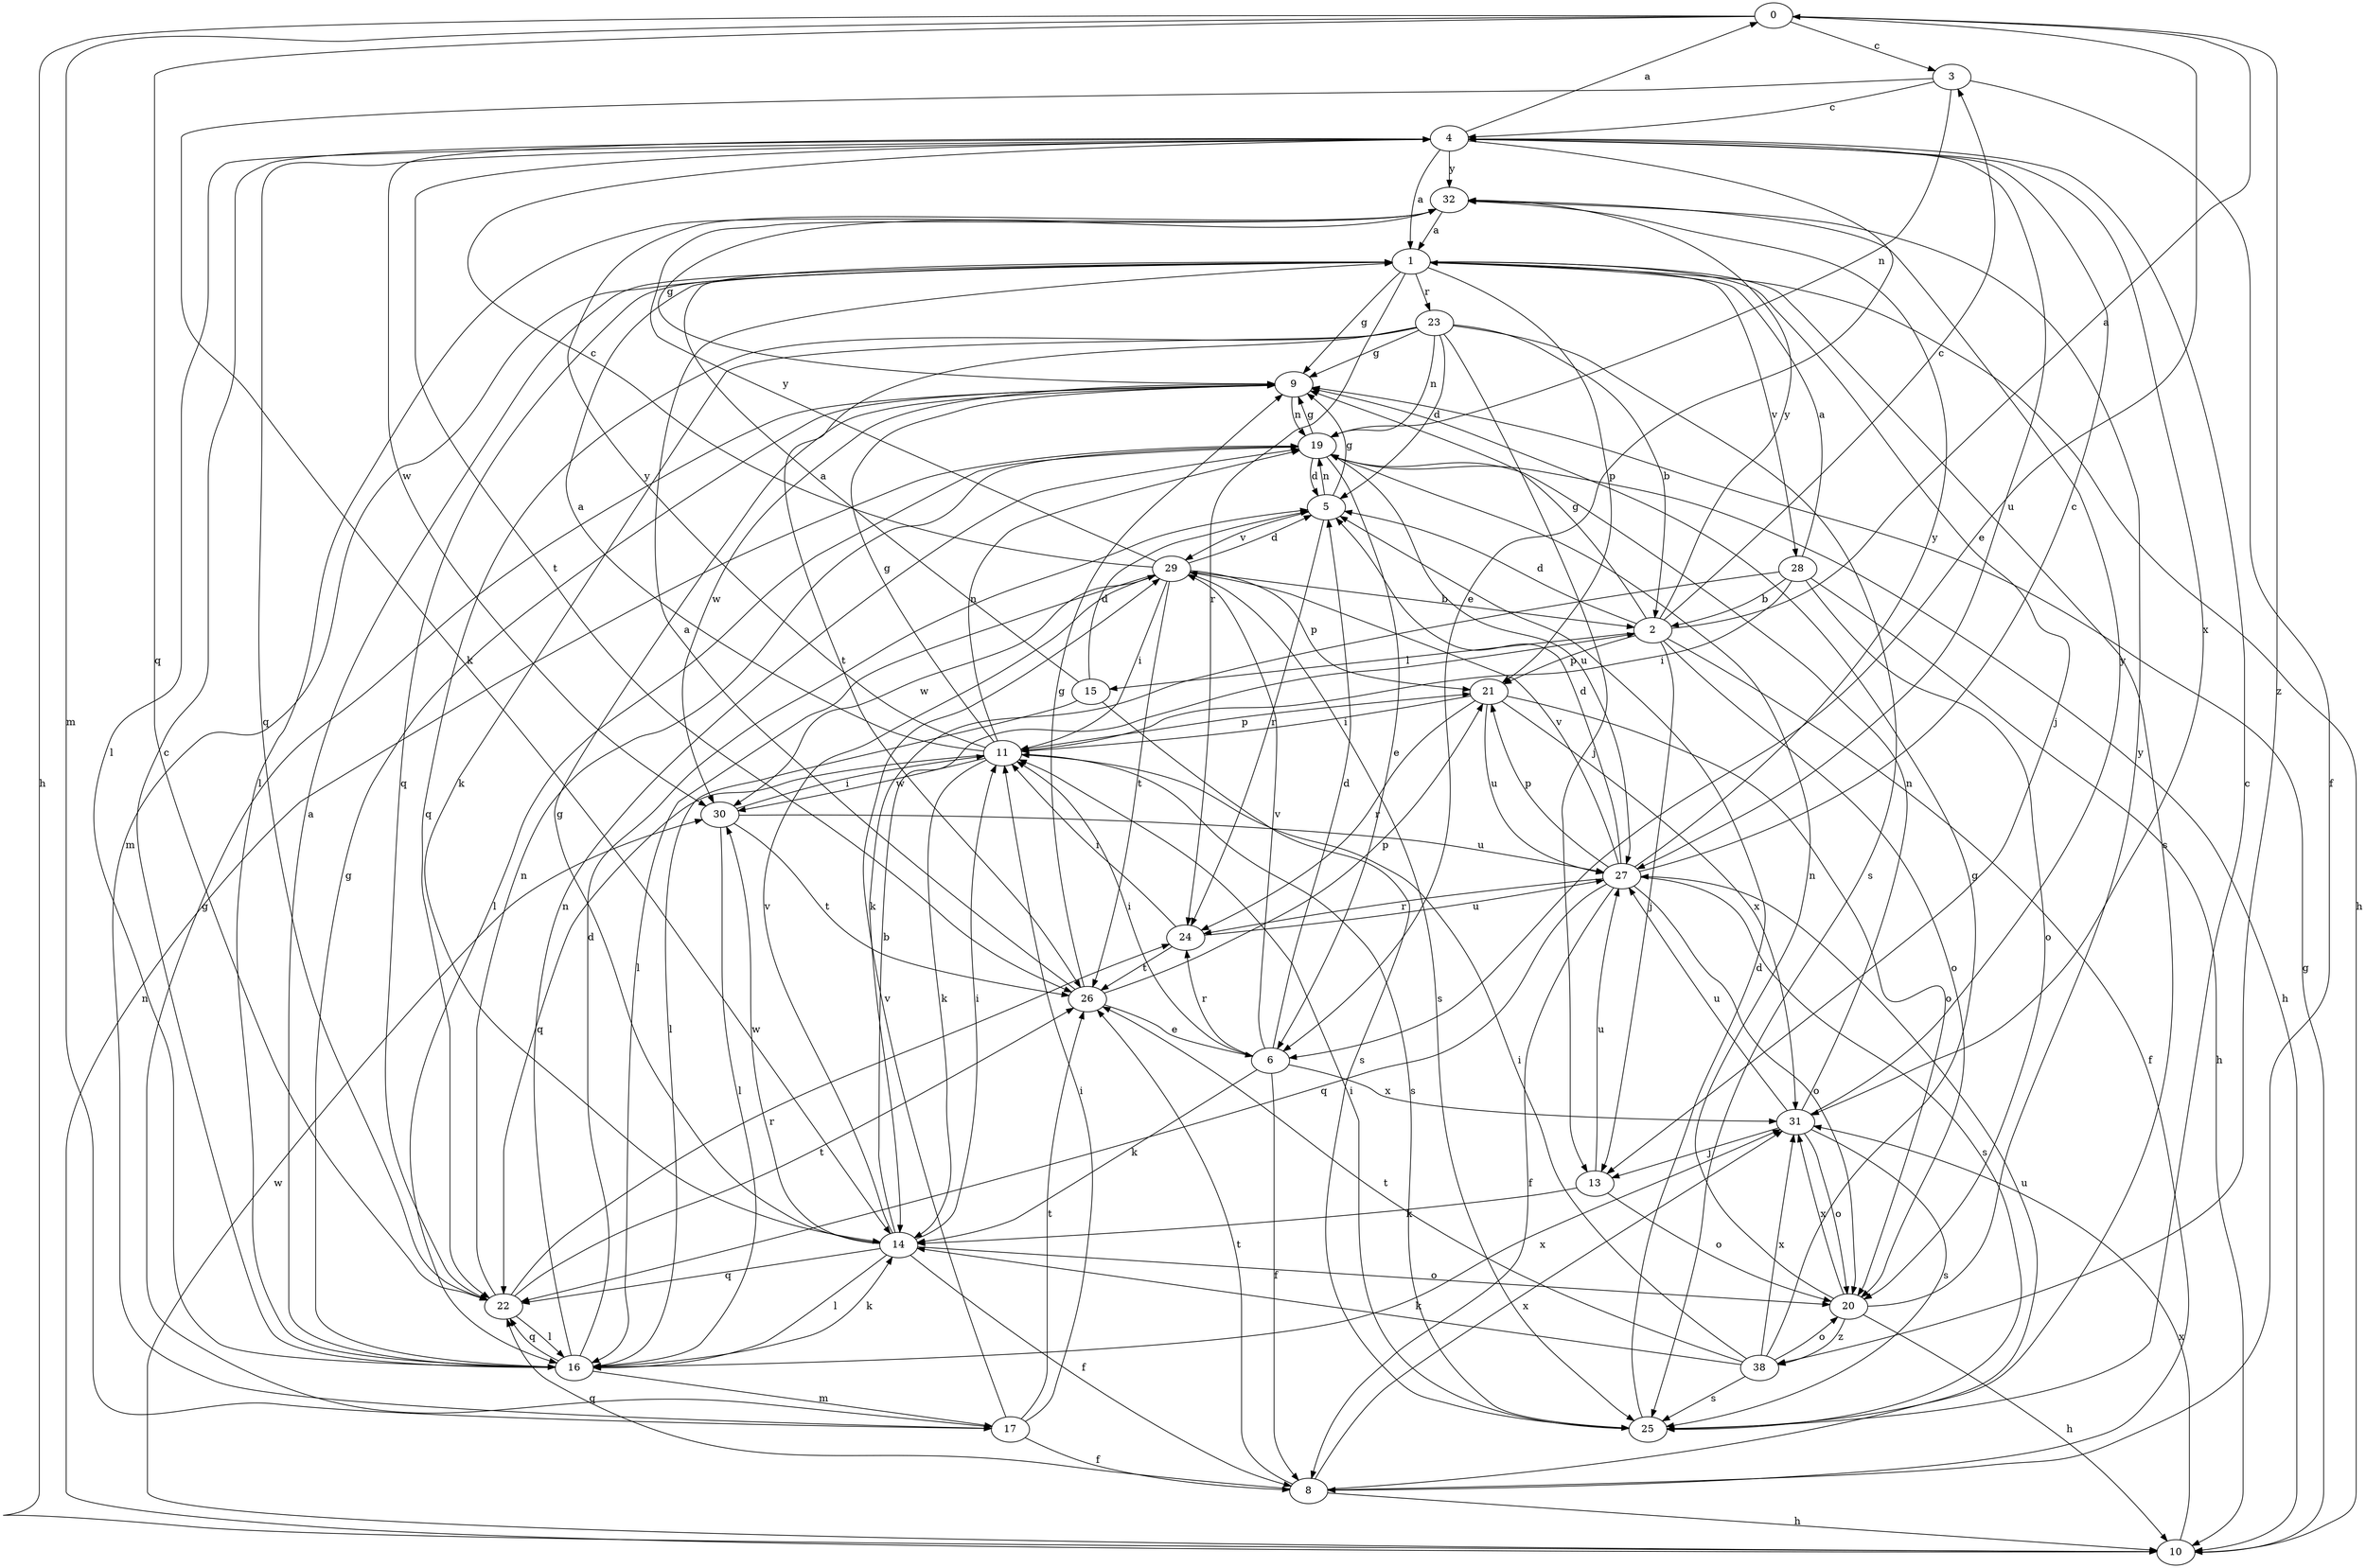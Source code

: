 strict digraph  {
0;
1;
2;
3;
4;
5;
6;
8;
9;
10;
11;
13;
14;
15;
16;
17;
19;
20;
21;
22;
23;
24;
25;
26;
27;
28;
29;
30;
31;
32;
38;
0 -> 3  [label=c];
0 -> 6  [label=e];
0 -> 10  [label=h];
0 -> 17  [label=m];
0 -> 22  [label=q];
0 -> 38  [label=z];
1 -> 9  [label=g];
1 -> 10  [label=h];
1 -> 13  [label=j];
1 -> 17  [label=m];
1 -> 21  [label=p];
1 -> 22  [label=q];
1 -> 23  [label=r];
1 -> 24  [label=r];
1 -> 25  [label=s];
1 -> 28  [label=v];
2 -> 0  [label=a];
2 -> 3  [label=c];
2 -> 5  [label=d];
2 -> 8  [label=f];
2 -> 9  [label=g];
2 -> 13  [label=j];
2 -> 15  [label=l];
2 -> 20  [label=o];
2 -> 21  [label=p];
2 -> 32  [label=y];
3 -> 4  [label=c];
3 -> 8  [label=f];
3 -> 14  [label=k];
3 -> 19  [label=n];
4 -> 0  [label=a];
4 -> 1  [label=a];
4 -> 6  [label=e];
4 -> 16  [label=l];
4 -> 22  [label=q];
4 -> 26  [label=t];
4 -> 27  [label=u];
4 -> 30  [label=w];
4 -> 31  [label=x];
4 -> 32  [label=y];
5 -> 9  [label=g];
5 -> 19  [label=n];
5 -> 24  [label=r];
5 -> 29  [label=v];
6 -> 5  [label=d];
6 -> 8  [label=f];
6 -> 11  [label=i];
6 -> 14  [label=k];
6 -> 24  [label=r];
6 -> 29  [label=v];
6 -> 31  [label=x];
8 -> 10  [label=h];
8 -> 22  [label=q];
8 -> 26  [label=t];
8 -> 27  [label=u];
8 -> 31  [label=x];
9 -> 19  [label=n];
9 -> 30  [label=w];
10 -> 9  [label=g];
10 -> 19  [label=n];
10 -> 30  [label=w];
10 -> 31  [label=x];
11 -> 1  [label=a];
11 -> 9  [label=g];
11 -> 14  [label=k];
11 -> 19  [label=n];
11 -> 21  [label=p];
11 -> 22  [label=q];
11 -> 25  [label=s];
11 -> 30  [label=w];
11 -> 32  [label=y];
13 -> 14  [label=k];
13 -> 20  [label=o];
13 -> 27  [label=u];
14 -> 2  [label=b];
14 -> 8  [label=f];
14 -> 9  [label=g];
14 -> 11  [label=i];
14 -> 16  [label=l];
14 -> 20  [label=o];
14 -> 22  [label=q];
14 -> 29  [label=v];
14 -> 30  [label=w];
15 -> 1  [label=a];
15 -> 5  [label=d];
15 -> 16  [label=l];
15 -> 25  [label=s];
16 -> 1  [label=a];
16 -> 4  [label=c];
16 -> 5  [label=d];
16 -> 9  [label=g];
16 -> 14  [label=k];
16 -> 17  [label=m];
16 -> 19  [label=n];
16 -> 22  [label=q];
16 -> 31  [label=x];
17 -> 8  [label=f];
17 -> 9  [label=g];
17 -> 11  [label=i];
17 -> 26  [label=t];
17 -> 29  [label=v];
19 -> 5  [label=d];
19 -> 6  [label=e];
19 -> 9  [label=g];
19 -> 10  [label=h];
19 -> 16  [label=l];
19 -> 27  [label=u];
20 -> 10  [label=h];
20 -> 19  [label=n];
20 -> 31  [label=x];
20 -> 32  [label=y];
20 -> 38  [label=z];
21 -> 11  [label=i];
21 -> 20  [label=o];
21 -> 24  [label=r];
21 -> 27  [label=u];
21 -> 31  [label=x];
22 -> 16  [label=l];
22 -> 19  [label=n];
22 -> 24  [label=r];
22 -> 26  [label=t];
23 -> 2  [label=b];
23 -> 5  [label=d];
23 -> 9  [label=g];
23 -> 13  [label=j];
23 -> 14  [label=k];
23 -> 19  [label=n];
23 -> 22  [label=q];
23 -> 25  [label=s];
23 -> 26  [label=t];
24 -> 11  [label=i];
24 -> 26  [label=t];
24 -> 27  [label=u];
25 -> 4  [label=c];
25 -> 5  [label=d];
25 -> 11  [label=i];
26 -> 1  [label=a];
26 -> 6  [label=e];
26 -> 9  [label=g];
26 -> 21  [label=p];
27 -> 4  [label=c];
27 -> 5  [label=d];
27 -> 8  [label=f];
27 -> 20  [label=o];
27 -> 21  [label=p];
27 -> 22  [label=q];
27 -> 24  [label=r];
27 -> 25  [label=s];
27 -> 29  [label=v];
27 -> 32  [label=y];
28 -> 1  [label=a];
28 -> 2  [label=b];
28 -> 10  [label=h];
28 -> 11  [label=i];
28 -> 14  [label=k];
28 -> 20  [label=o];
29 -> 2  [label=b];
29 -> 4  [label=c];
29 -> 5  [label=d];
29 -> 11  [label=i];
29 -> 16  [label=l];
29 -> 21  [label=p];
29 -> 25  [label=s];
29 -> 26  [label=t];
29 -> 30  [label=w];
29 -> 32  [label=y];
30 -> 11  [label=i];
30 -> 16  [label=l];
30 -> 26  [label=t];
30 -> 27  [label=u];
31 -> 13  [label=j];
31 -> 19  [label=n];
31 -> 20  [label=o];
31 -> 25  [label=s];
31 -> 27  [label=u];
31 -> 32  [label=y];
32 -> 1  [label=a];
32 -> 9  [label=g];
32 -> 16  [label=l];
38 -> 9  [label=g];
38 -> 11  [label=i];
38 -> 14  [label=k];
38 -> 20  [label=o];
38 -> 25  [label=s];
38 -> 26  [label=t];
38 -> 31  [label=x];
}
